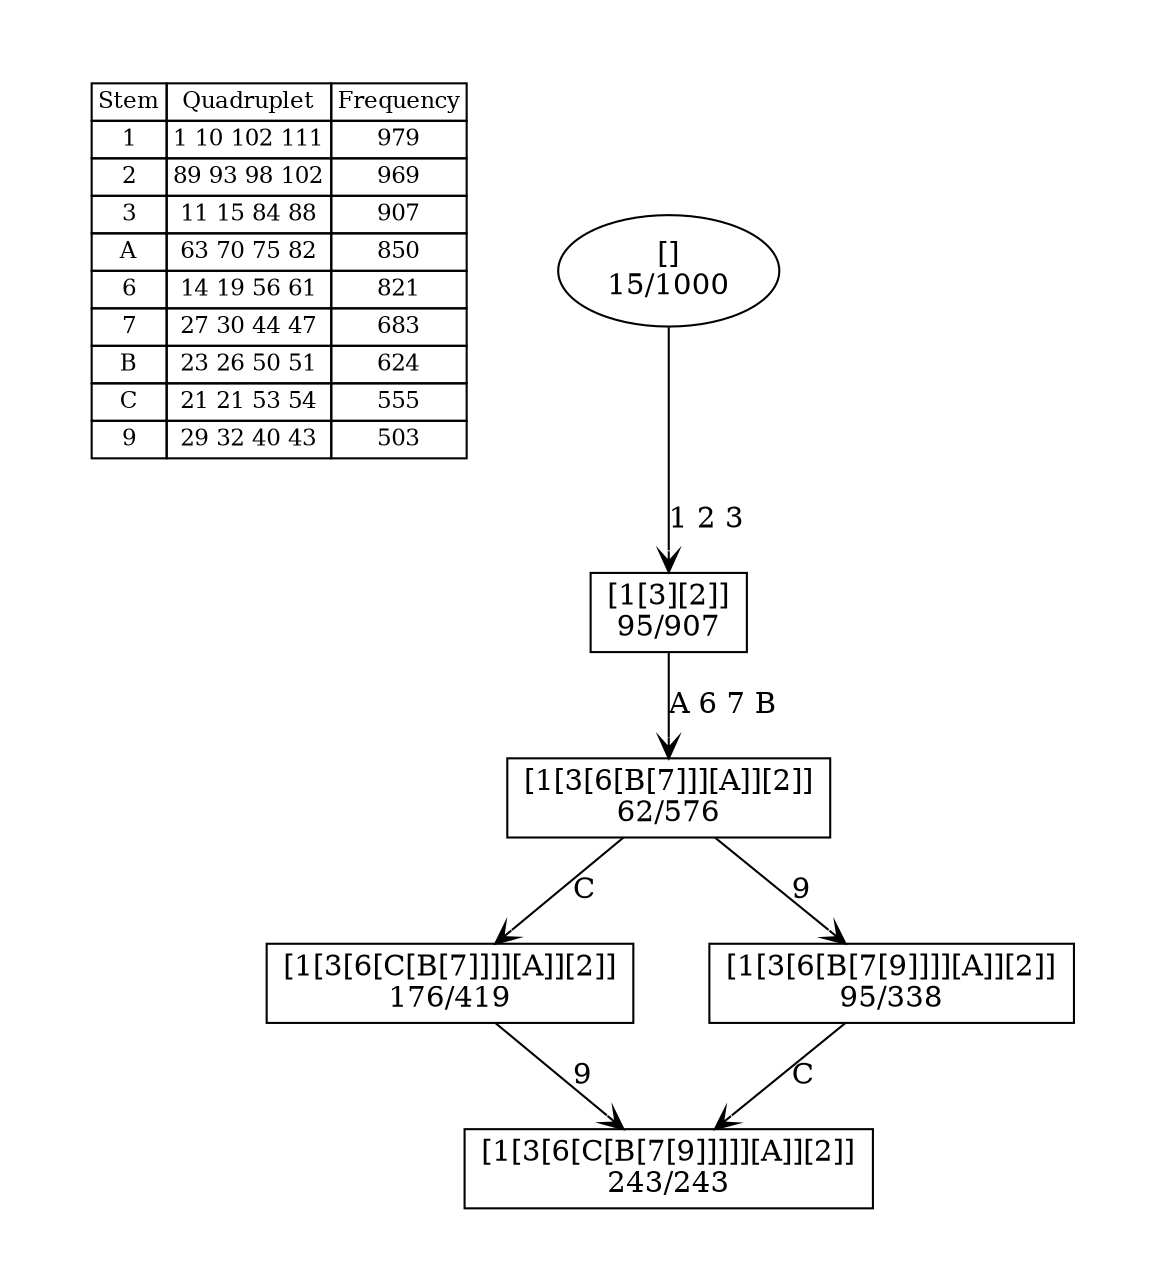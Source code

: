 digraph G {
	pad = 0.5;
	nodesep = 0.5;
"legend" [label = < <table border="0" cellborder="1" cellspacing="0"><tr><td>Stem</td><td>Quadruplet</td><td>Frequency</td></tr>
<tr><td>1</td><td>1 10 102 111</td><td>979</td></tr>
<tr><td>2</td><td>89 93 98 102</td><td>969</td></tr>
<tr><td>3</td><td>11 15 84 88</td><td>907</td></tr>
<tr><td>A</td><td>63 70 75 82</td><td>850</td></tr>
<tr><td>6</td><td>14 19 56 61</td><td>821</td></tr>
<tr><td>7</td><td>27 30 44 47</td><td>683</td></tr>
<tr><td>B</td><td>23 26 50 51</td><td>624</td></tr>
<tr><td>C</td><td>21 21 53 54</td><td>555</td></tr>
<tr><td>9</td><td>29 32 40 43</td><td>503</td></tr>
</table>>, shape = plaintext, fontsize=11];
"1 2 3 A 6 7 B C 9 " [shape = box];
"1 2 3 A 6 7 B C " [shape = box];
"1 2 3 " [shape = box];
"1 2 3 A 6 7 B 9 " [shape = box];
"1 2 3 A 6 7 B " [shape = box];
"1 2 3 A 6 7 B C 9 " [label = "[1[3[6[C[B[7[9]]]]][A]][2]]\n243/243"];
"1 2 3 A 6 7 B C " [label = "[1[3[6[C[B[7]]]][A]][2]]\n176/419"];
"1 2 3 " [label = "[1[3][2]]\n95/907"];
"1 2 3 A 6 7 B 9 " [label = "[1[3[6[B[7[9]]]][A]][2]]\n95/338"];
"1 2 3 A 6 7 B " [label = "[1[3[6[B[7]]][A]][2]]\n62/576"];
"" [label = "[]\n15/1000"];
"1 2 3 A 6 7 B C " -> "1 2 3 A 6 7 B C 9 " [label = "9 ", arrowhead = vee];
"1 2 3 " -> "1 2 3 A 6 7 B " [label = "A 6 7 B ", arrowhead = vee];
"1 2 3 A 6 7 B 9 " -> "1 2 3 A 6 7 B C 9 " [label = "C ", arrowhead = vee];
"1 2 3 A 6 7 B " -> "1 2 3 A 6 7 B C " [label = "C ", arrowhead = vee];
"1 2 3 A 6 7 B " -> "1 2 3 A 6 7 B 9 " [label = "9 ", arrowhead = vee];
"" -> "1 2 3 " [label = "1 2 3 ", arrowhead = vee];
}